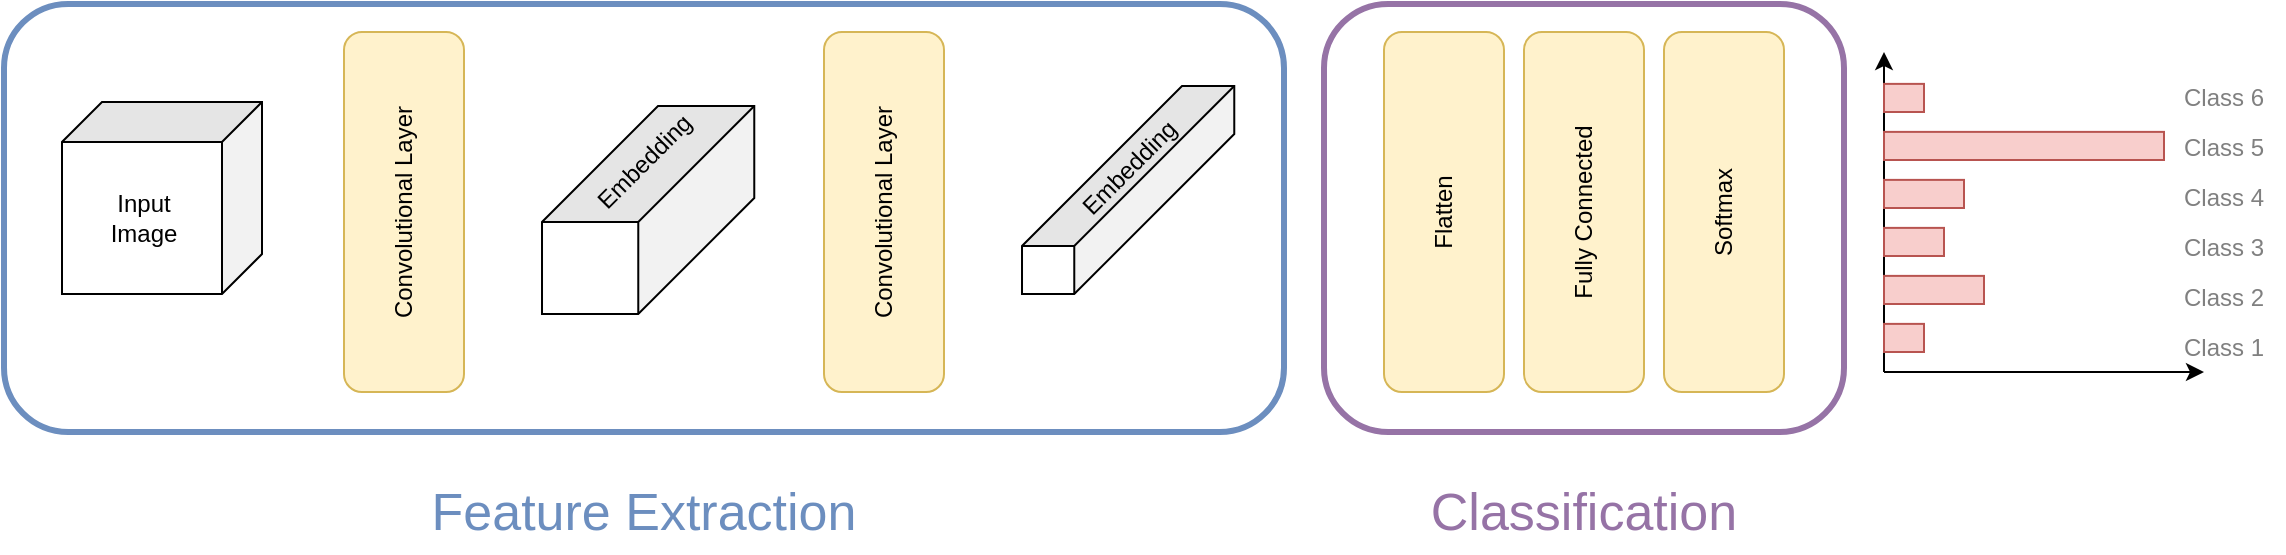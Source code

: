 <mxfile version="22.1.17" type="device">
  <diagram name="Seite-1" id="bJPoKGKlhhXHd1jeIKPK">
    <mxGraphModel dx="987" dy="599" grid="1" gridSize="10" guides="1" tooltips="1" connect="1" arrows="1" fold="1" page="1" pageScale="1" pageWidth="827" pageHeight="1169" math="0" shadow="0">
      <root>
        <mxCell id="0" />
        <mxCell id="1" parent="0" />
        <mxCell id="VBildCac7Z0OxOP6IBXo-1" value="" style="shape=cube;whiteSpace=wrap;html=1;boundedLbl=1;backgroundOutline=1;darkOpacity=0.05;darkOpacity2=0.1;rotation=90;direction=east;flipH=0;" vertex="1" parent="1">
          <mxGeometry x="241" y="183" width="96" height="100" as="geometry" />
        </mxCell>
        <mxCell id="VBildCac7Z0OxOP6IBXo-2" value="" style="shape=cube;whiteSpace=wrap;html=1;boundedLbl=1;backgroundOutline=1;darkOpacity=0.05;darkOpacity2=0.1;rotation=90;size=58;" vertex="1" parent="1">
          <mxGeometry x="480.07" y="185.94" width="104" height="106.13" as="geometry" />
        </mxCell>
        <mxCell id="VBildCac7Z0OxOP6IBXo-3" value="" style="shape=cube;whiteSpace=wrap;html=1;boundedLbl=1;backgroundOutline=1;darkOpacity=0.05;darkOpacity2=0.1;rotation=90;size=80;" vertex="1" parent="1">
          <mxGeometry x="720.07" y="175.94" width="104" height="106.13" as="geometry" />
        </mxCell>
        <mxCell id="VBildCac7Z0OxOP6IBXo-4" value="Convolutional Layer" style="rounded=1;whiteSpace=wrap;html=1;rotation=-90;fillColor=#fff2cc;strokeColor=#d6b656;" vertex="1" parent="1">
          <mxGeometry x="320" y="210" width="180" height="60" as="geometry" />
        </mxCell>
        <mxCell id="VBildCac7Z0OxOP6IBXo-5" value="Convolutional Layer" style="rounded=1;whiteSpace=wrap;html=1;rotation=-90;fillColor=#fff2cc;strokeColor=#d6b656;" vertex="1" parent="1">
          <mxGeometry x="560" y="210" width="180" height="60" as="geometry" />
        </mxCell>
        <mxCell id="VBildCac7Z0OxOP6IBXo-6" value="Flatten" style="rounded=1;whiteSpace=wrap;html=1;rotation=-90;fillColor=#fff2cc;strokeColor=#d6b656;" vertex="1" parent="1">
          <mxGeometry x="840" y="210" width="180" height="60" as="geometry" />
        </mxCell>
        <mxCell id="VBildCac7Z0OxOP6IBXo-7" value="Fully Connected" style="rounded=1;whiteSpace=wrap;html=1;rotation=-90;fillColor=#fff2cc;strokeColor=#d6b656;" vertex="1" parent="1">
          <mxGeometry x="910" y="210" width="180" height="60" as="geometry" />
        </mxCell>
        <mxCell id="VBildCac7Z0OxOP6IBXo-8" value="Softmax" style="rounded=1;whiteSpace=wrap;html=1;rotation=-90;fillColor=#fff2cc;strokeColor=#d6b656;" vertex="1" parent="1">
          <mxGeometry x="980" y="210" width="180" height="60" as="geometry" />
        </mxCell>
        <mxCell id="VBildCac7Z0OxOP6IBXo-9" value="" style="rounded=1;whiteSpace=wrap;html=1;fillColor=none;strokeColor=#6c8ebf;strokeWidth=3;" vertex="1" parent="1">
          <mxGeometry x="210" y="135.94" width="640" height="214.06" as="geometry" />
        </mxCell>
        <mxCell id="VBildCac7Z0OxOP6IBXo-10" value="" style="rounded=1;whiteSpace=wrap;html=1;fillColor=none;strokeColor=#9673a6;strokeWidth=3;" vertex="1" parent="1">
          <mxGeometry x="870" y="135.94" width="260" height="214.06" as="geometry" />
        </mxCell>
        <mxCell id="VBildCac7Z0OxOP6IBXo-11" value="Feature Extraction" style="text;html=1;strokeColor=none;fillColor=none;align=center;verticalAlign=middle;whiteSpace=wrap;rounded=0;fontColor=#6C8EBF;fontSize=26;" vertex="1" parent="1">
          <mxGeometry x="210" y="370" width="640" height="40" as="geometry" />
        </mxCell>
        <mxCell id="VBildCac7Z0OxOP6IBXo-12" value="Classification" style="text;html=1;strokeColor=none;fillColor=none;align=center;verticalAlign=middle;whiteSpace=wrap;rounded=0;fontColor=#9673A6;fontSize=26;" vertex="1" parent="1">
          <mxGeometry x="870" y="370" width="260" height="40" as="geometry" />
        </mxCell>
        <mxCell id="VBildCac7Z0OxOP6IBXo-13" value="" style="endArrow=classic;html=1;rounded=0;" edge="1" parent="1">
          <mxGeometry width="50" height="50" relative="1" as="geometry">
            <mxPoint x="1150" y="320" as="sourcePoint" />
            <mxPoint x="1150" y="160" as="targetPoint" />
          </mxGeometry>
        </mxCell>
        <mxCell id="VBildCac7Z0OxOP6IBXo-14" value="" style="endArrow=classic;html=1;rounded=0;" edge="1" parent="1">
          <mxGeometry width="50" height="50" relative="1" as="geometry">
            <mxPoint x="1150" y="320" as="sourcePoint" />
            <mxPoint x="1310" y="320" as="targetPoint" />
          </mxGeometry>
        </mxCell>
        <mxCell id="VBildCac7Z0OxOP6IBXo-15" value="" style="rounded=0;whiteSpace=wrap;html=1;fillColor=#f8cecc;strokeColor=#b85450;" vertex="1" parent="1">
          <mxGeometry x="1150" y="175.94" width="20" height="14.06" as="geometry" />
        </mxCell>
        <mxCell id="VBildCac7Z0OxOP6IBXo-16" value="" style="rounded=0;whiteSpace=wrap;html=1;fillColor=#f8cecc;strokeColor=#b85450;" vertex="1" parent="1">
          <mxGeometry x="1150" y="199.94" width="140" height="14.06" as="geometry" />
        </mxCell>
        <mxCell id="VBildCac7Z0OxOP6IBXo-17" value="" style="rounded=0;whiteSpace=wrap;html=1;fillColor=#f8cecc;strokeColor=#b85450;" vertex="1" parent="1">
          <mxGeometry x="1150" y="223.94" width="40" height="14.06" as="geometry" />
        </mxCell>
        <mxCell id="VBildCac7Z0OxOP6IBXo-18" value="" style="rounded=0;whiteSpace=wrap;html=1;fillColor=#f8cecc;strokeColor=#b85450;" vertex="1" parent="1">
          <mxGeometry x="1150" y="247.94" width="30" height="14.06" as="geometry" />
        </mxCell>
        <mxCell id="VBildCac7Z0OxOP6IBXo-19" value="" style="rounded=0;whiteSpace=wrap;html=1;fillColor=#f8cecc;strokeColor=#b85450;" vertex="1" parent="1">
          <mxGeometry x="1150" y="271.94" width="50" height="14.06" as="geometry" />
        </mxCell>
        <mxCell id="VBildCac7Z0OxOP6IBXo-20" value="" style="rounded=0;whiteSpace=wrap;html=1;fillColor=#f8cecc;strokeColor=#b85450;" vertex="1" parent="1">
          <mxGeometry x="1150" y="295.94" width="20" height="14.06" as="geometry" />
        </mxCell>
        <mxCell id="VBildCac7Z0OxOP6IBXo-21" value="Class 6" style="text;html=1;strokeColor=none;fillColor=none;align=center;verticalAlign=middle;whiteSpace=wrap;rounded=0;fontColor=#808080;" vertex="1" parent="1">
          <mxGeometry x="1290" y="167.97" width="60" height="30" as="geometry" />
        </mxCell>
        <mxCell id="VBildCac7Z0OxOP6IBXo-22" value="Class 5" style="text;html=1;strokeColor=none;fillColor=none;align=center;verticalAlign=middle;whiteSpace=wrap;rounded=0;fontColor=#808080;" vertex="1" parent="1">
          <mxGeometry x="1290" y="192.97" width="60" height="30" as="geometry" />
        </mxCell>
        <mxCell id="VBildCac7Z0OxOP6IBXo-23" value="Class 4" style="text;html=1;strokeColor=none;fillColor=none;align=center;verticalAlign=middle;whiteSpace=wrap;rounded=0;fontColor=#808080;" vertex="1" parent="1">
          <mxGeometry x="1290" y="217.97" width="60" height="30" as="geometry" />
        </mxCell>
        <mxCell id="VBildCac7Z0OxOP6IBXo-24" value="Class 3" style="text;html=1;strokeColor=none;fillColor=none;align=center;verticalAlign=middle;whiteSpace=wrap;rounded=0;fontColor=#808080;" vertex="1" parent="1">
          <mxGeometry x="1290" y="242.97" width="60" height="30" as="geometry" />
        </mxCell>
        <mxCell id="VBildCac7Z0OxOP6IBXo-26" value="Class 2" style="text;html=1;strokeColor=none;fillColor=none;align=center;verticalAlign=middle;whiteSpace=wrap;rounded=0;fontColor=#808080;" vertex="1" parent="1">
          <mxGeometry x="1290" y="267.97" width="60" height="30" as="geometry" />
        </mxCell>
        <mxCell id="VBildCac7Z0OxOP6IBXo-27" value="Class 1" style="text;html=1;strokeColor=none;fillColor=none;align=center;verticalAlign=middle;whiteSpace=wrap;rounded=0;fontColor=#808080;" vertex="1" parent="1">
          <mxGeometry x="1290" y="292.97" width="60" height="30" as="geometry" />
        </mxCell>
        <mxCell id="VBildCac7Z0OxOP6IBXo-28" value="Input&lt;br&gt;Image" style="text;html=1;strokeColor=none;fillColor=none;align=center;verticalAlign=middle;whiteSpace=wrap;rounded=0;" vertex="1" parent="1">
          <mxGeometry x="240" y="205" width="80" height="75" as="geometry" />
        </mxCell>
        <mxCell id="VBildCac7Z0OxOP6IBXo-29" value="Embedding" style="text;html=1;strokeColor=none;fillColor=none;align=center;verticalAlign=middle;whiteSpace=wrap;rounded=0;rotation=-45;" vertex="1" parent="1">
          <mxGeometry x="490" y="177" width="80" height="75" as="geometry" />
        </mxCell>
        <mxCell id="VBildCac7Z0OxOP6IBXo-30" value="Embedding" style="text;html=1;strokeColor=none;fillColor=none;align=center;verticalAlign=middle;whiteSpace=wrap;rounded=0;rotation=-45;" vertex="1" parent="1">
          <mxGeometry x="736" y="180" width="73" height="75" as="geometry" />
        </mxCell>
      </root>
    </mxGraphModel>
  </diagram>
</mxfile>
